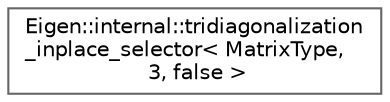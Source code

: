digraph "Graphical Class Hierarchy"
{
 // LATEX_PDF_SIZE
  bgcolor="transparent";
  edge [fontname=Helvetica,fontsize=10,labelfontname=Helvetica,labelfontsize=10];
  node [fontname=Helvetica,fontsize=10,shape=box,height=0.2,width=0.4];
  rankdir="LR";
  Node0 [id="Node000000",label="Eigen::internal::tridiagonalization\l_inplace_selector\< MatrixType,\l 3, false \>",height=0.2,width=0.4,color="grey40", fillcolor="white", style="filled",URL="$structEigen_1_1internal_1_1tridiagonalization__inplace__selector_3_01MatrixType_00_013_00_01false_01_4.html",tooltip=" "];
}
